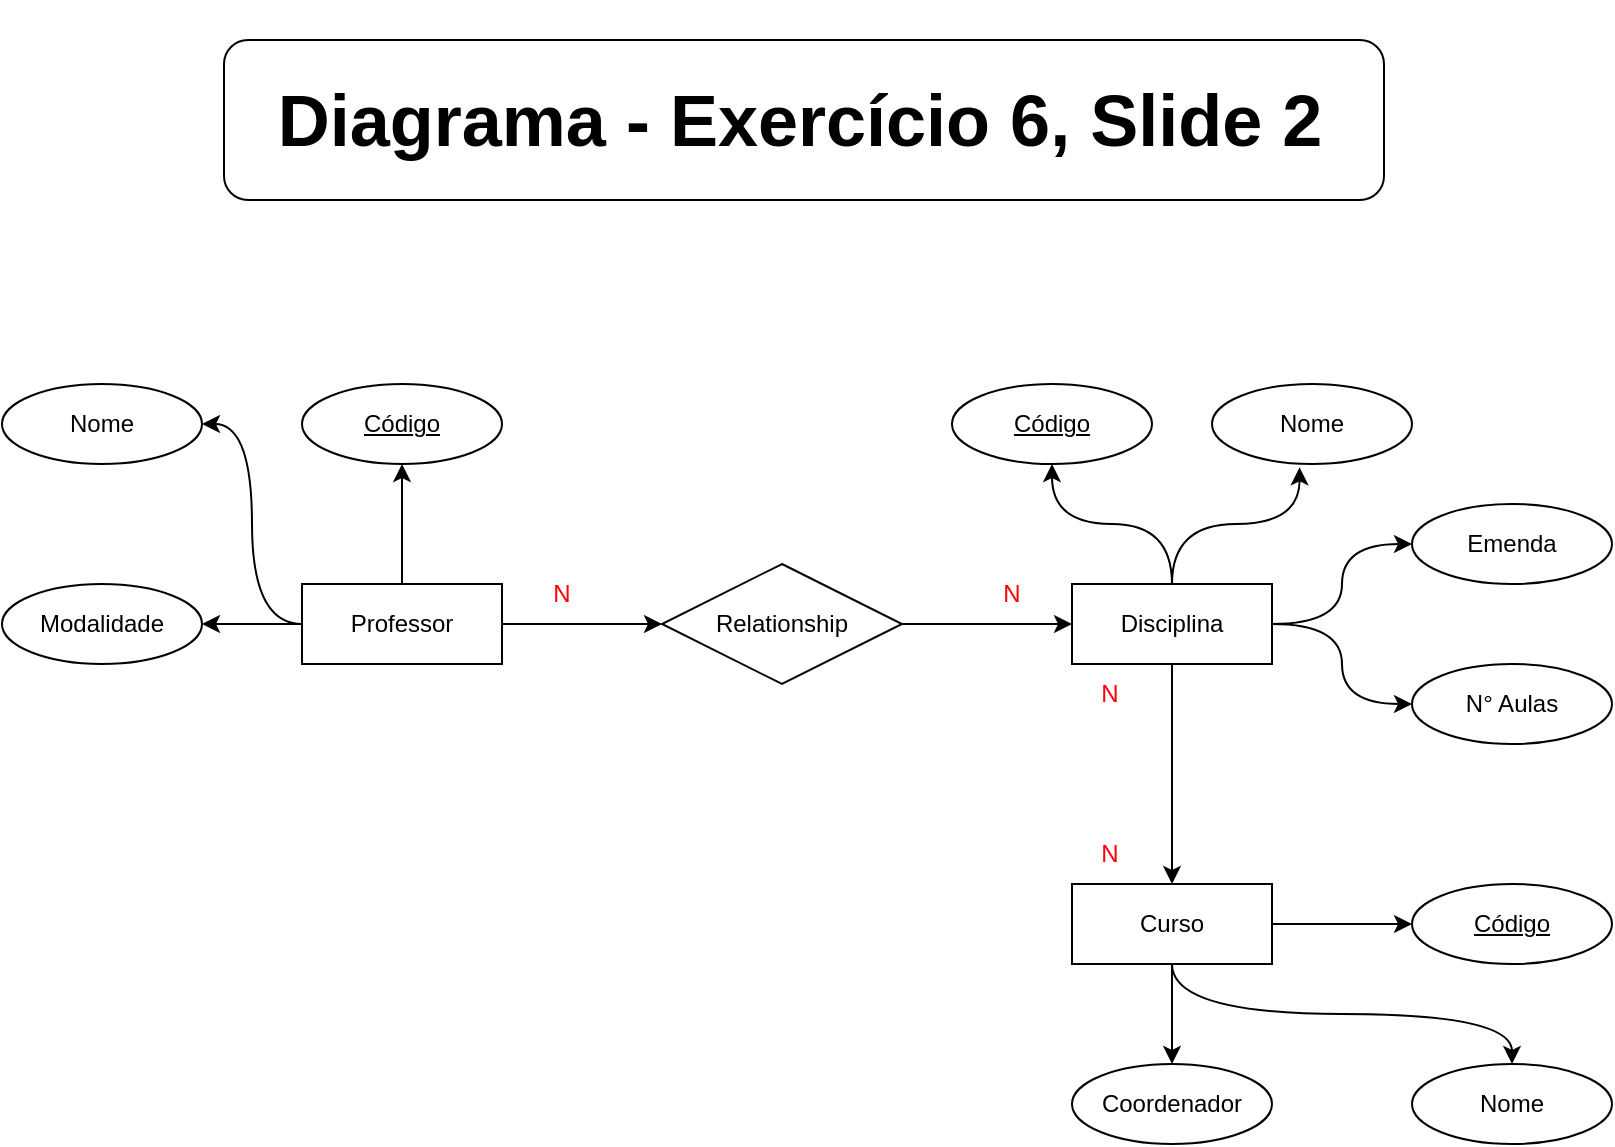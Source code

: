 <mxfile version="21.1.2" type="device">
  <diagram name="Página-1" id="3gBVIBb9Wh5jIU_db34N">
    <mxGraphModel dx="1600" dy="880" grid="1" gridSize="10" guides="1" tooltips="1" connect="1" arrows="1" fold="1" page="1" pageScale="1" pageWidth="1169" pageHeight="827" math="0" shadow="0">
      <root>
        <mxCell id="0" />
        <mxCell id="1" parent="0" />
        <mxCell id="BEc-w5A-bx1WWcr2Gy0V-4" value="Código" style="ellipse;whiteSpace=wrap;html=1;align=center;fontStyle=4;" parent="1" vertex="1">
          <mxGeometry x="576" y="282" width="100" height="40" as="geometry" />
        </mxCell>
        <mxCell id="BEc-w5A-bx1WWcr2Gy0V-5" value="Modalidade" style="ellipse;whiteSpace=wrap;html=1;align=center;" parent="1" vertex="1">
          <mxGeometry x="426" y="382" width="100" height="40" as="geometry" />
        </mxCell>
        <mxCell id="BEc-w5A-bx1WWcr2Gy0V-6" value="Nome" style="ellipse;whiteSpace=wrap;html=1;align=center;" parent="1" vertex="1">
          <mxGeometry x="426" y="282" width="100" height="40" as="geometry" />
        </mxCell>
        <mxCell id="BEc-w5A-bx1WWcr2Gy0V-7" value="Nome" style="ellipse;whiteSpace=wrap;html=1;align=center;" parent="1" vertex="1">
          <mxGeometry x="1031" y="282" width="100" height="40" as="geometry" />
        </mxCell>
        <mxCell id="BEc-w5A-bx1WWcr2Gy0V-9" value="N° Aulas" style="ellipse;whiteSpace=wrap;html=1;align=center;" parent="1" vertex="1">
          <mxGeometry x="1131" y="422" width="100" height="40" as="geometry" />
        </mxCell>
        <mxCell id="BEc-w5A-bx1WWcr2Gy0V-10" value="Emenda" style="ellipse;whiteSpace=wrap;html=1;align=center;" parent="1" vertex="1">
          <mxGeometry x="1131" y="342" width="100" height="40" as="geometry" />
        </mxCell>
        <mxCell id="BEc-w5A-bx1WWcr2Gy0V-23" style="edgeStyle=orthogonalEdgeStyle;rounded=0;orthogonalLoop=1;jettySize=auto;html=1;entryX=0;entryY=0.5;entryDx=0;entryDy=0;" parent="1" source="BEc-w5A-bx1WWcr2Gy0V-11" target="BEc-w5A-bx1WWcr2Gy0V-22" edge="1">
          <mxGeometry relative="1" as="geometry" />
        </mxCell>
        <mxCell id="BEc-w5A-bx1WWcr2Gy0V-26" style="edgeStyle=orthogonalEdgeStyle;rounded=0;orthogonalLoop=1;jettySize=auto;html=1;entryX=1;entryY=0.5;entryDx=0;entryDy=0;" parent="1" source="BEc-w5A-bx1WWcr2Gy0V-11" target="BEc-w5A-bx1WWcr2Gy0V-5" edge="1">
          <mxGeometry relative="1" as="geometry" />
        </mxCell>
        <mxCell id="BEc-w5A-bx1WWcr2Gy0V-28" style="edgeStyle=orthogonalEdgeStyle;rounded=0;orthogonalLoop=1;jettySize=auto;html=1;entryX=0.5;entryY=1;entryDx=0;entryDy=0;" parent="1" source="BEc-w5A-bx1WWcr2Gy0V-11" target="BEc-w5A-bx1WWcr2Gy0V-4" edge="1">
          <mxGeometry relative="1" as="geometry" />
        </mxCell>
        <mxCell id="BEc-w5A-bx1WWcr2Gy0V-29" style="edgeStyle=orthogonalEdgeStyle;rounded=0;orthogonalLoop=1;jettySize=auto;html=1;entryX=1;entryY=0.5;entryDx=0;entryDy=0;curved=1;" parent="1" source="BEc-w5A-bx1WWcr2Gy0V-11" target="BEc-w5A-bx1WWcr2Gy0V-6" edge="1">
          <mxGeometry relative="1" as="geometry" />
        </mxCell>
        <mxCell id="BEc-w5A-bx1WWcr2Gy0V-11" value="Professor" style="whiteSpace=wrap;html=1;align=center;" parent="1" vertex="1">
          <mxGeometry x="576" y="382" width="100" height="40" as="geometry" />
        </mxCell>
        <mxCell id="BEc-w5A-bx1WWcr2Gy0V-25" style="edgeStyle=orthogonalEdgeStyle;rounded=0;orthogonalLoop=1;jettySize=auto;html=1;entryX=0.5;entryY=0;entryDx=0;entryDy=0;" parent="1" source="BEc-w5A-bx1WWcr2Gy0V-13" target="BEc-w5A-bx1WWcr2Gy0V-14" edge="1">
          <mxGeometry relative="1" as="geometry" />
        </mxCell>
        <mxCell id="BEc-w5A-bx1WWcr2Gy0V-30" style="edgeStyle=orthogonalEdgeStyle;rounded=0;orthogonalLoop=1;jettySize=auto;html=1;entryX=0.5;entryY=1;entryDx=0;entryDy=0;elbow=vertical;curved=1;" parent="1" source="BEc-w5A-bx1WWcr2Gy0V-13" target="BEc-w5A-bx1WWcr2Gy0V-17" edge="1">
          <mxGeometry relative="1" as="geometry" />
        </mxCell>
        <mxCell id="BEc-w5A-bx1WWcr2Gy0V-31" style="edgeStyle=orthogonalEdgeStyle;rounded=0;orthogonalLoop=1;jettySize=auto;html=1;entryX=0.438;entryY=1.042;entryDx=0;entryDy=0;entryPerimeter=0;curved=1;" parent="1" source="BEc-w5A-bx1WWcr2Gy0V-13" target="BEc-w5A-bx1WWcr2Gy0V-7" edge="1">
          <mxGeometry relative="1" as="geometry" />
        </mxCell>
        <mxCell id="BEc-w5A-bx1WWcr2Gy0V-32" style="edgeStyle=orthogonalEdgeStyle;rounded=0;orthogonalLoop=1;jettySize=auto;html=1;entryX=0;entryY=0.5;entryDx=0;entryDy=0;curved=1;" parent="1" source="BEc-w5A-bx1WWcr2Gy0V-13" target="BEc-w5A-bx1WWcr2Gy0V-10" edge="1">
          <mxGeometry relative="1" as="geometry" />
        </mxCell>
        <mxCell id="BEc-w5A-bx1WWcr2Gy0V-33" style="edgeStyle=orthogonalEdgeStyle;rounded=0;orthogonalLoop=1;jettySize=auto;html=1;entryX=0;entryY=0.5;entryDx=0;entryDy=0;curved=1;" parent="1" source="BEc-w5A-bx1WWcr2Gy0V-13" target="BEc-w5A-bx1WWcr2Gy0V-9" edge="1">
          <mxGeometry relative="1" as="geometry" />
        </mxCell>
        <mxCell id="BEc-w5A-bx1WWcr2Gy0V-13" value="Disciplina" style="whiteSpace=wrap;html=1;align=center;" parent="1" vertex="1">
          <mxGeometry x="961" y="382" width="100" height="40" as="geometry" />
        </mxCell>
        <mxCell id="BEc-w5A-bx1WWcr2Gy0V-34" style="edgeStyle=orthogonalEdgeStyle;rounded=0;orthogonalLoop=1;jettySize=auto;html=1;entryX=0;entryY=0.5;entryDx=0;entryDy=0;" parent="1" source="BEc-w5A-bx1WWcr2Gy0V-14" target="BEc-w5A-bx1WWcr2Gy0V-19" edge="1">
          <mxGeometry relative="1" as="geometry" />
        </mxCell>
        <mxCell id="BEc-w5A-bx1WWcr2Gy0V-35" style="edgeStyle=orthogonalEdgeStyle;rounded=0;orthogonalLoop=1;jettySize=auto;html=1;exitX=0.5;exitY=1;exitDx=0;exitDy=0;" parent="1" source="BEc-w5A-bx1WWcr2Gy0V-14" target="BEc-w5A-bx1WWcr2Gy0V-20" edge="1">
          <mxGeometry relative="1" as="geometry" />
        </mxCell>
        <mxCell id="BEc-w5A-bx1WWcr2Gy0V-36" style="edgeStyle=orthogonalEdgeStyle;rounded=0;orthogonalLoop=1;jettySize=auto;html=1;exitX=0.5;exitY=1;exitDx=0;exitDy=0;entryX=0.5;entryY=0;entryDx=0;entryDy=0;curved=1;" parent="1" source="BEc-w5A-bx1WWcr2Gy0V-14" target="BEc-w5A-bx1WWcr2Gy0V-21" edge="1">
          <mxGeometry relative="1" as="geometry" />
        </mxCell>
        <mxCell id="BEc-w5A-bx1WWcr2Gy0V-14" value="Curso" style="whiteSpace=wrap;html=1;align=center;" parent="1" vertex="1">
          <mxGeometry x="961" y="532" width="100" height="40" as="geometry" />
        </mxCell>
        <mxCell id="BEc-w5A-bx1WWcr2Gy0V-17" value="Código" style="ellipse;whiteSpace=wrap;html=1;align=center;fontStyle=4;" parent="1" vertex="1">
          <mxGeometry x="901" y="282" width="100" height="40" as="geometry" />
        </mxCell>
        <mxCell id="BEc-w5A-bx1WWcr2Gy0V-19" value="Código" style="ellipse;whiteSpace=wrap;html=1;align=center;fontStyle=4;" parent="1" vertex="1">
          <mxGeometry x="1131" y="532" width="100" height="40" as="geometry" />
        </mxCell>
        <mxCell id="BEc-w5A-bx1WWcr2Gy0V-20" value="Coordenador" style="ellipse;whiteSpace=wrap;html=1;align=center;" parent="1" vertex="1">
          <mxGeometry x="961" y="622" width="100" height="40" as="geometry" />
        </mxCell>
        <mxCell id="BEc-w5A-bx1WWcr2Gy0V-21" value="Nome" style="ellipse;whiteSpace=wrap;html=1;align=center;" parent="1" vertex="1">
          <mxGeometry x="1131" y="622" width="100" height="40" as="geometry" />
        </mxCell>
        <mxCell id="BEc-w5A-bx1WWcr2Gy0V-24" style="edgeStyle=orthogonalEdgeStyle;rounded=0;orthogonalLoop=1;jettySize=auto;html=1;entryX=0;entryY=0.5;entryDx=0;entryDy=0;" parent="1" source="BEc-w5A-bx1WWcr2Gy0V-22" target="BEc-w5A-bx1WWcr2Gy0V-13" edge="1">
          <mxGeometry relative="1" as="geometry" />
        </mxCell>
        <mxCell id="BEc-w5A-bx1WWcr2Gy0V-22" value="Relationship" style="shape=rhombus;perimeter=rhombusPerimeter;whiteSpace=wrap;html=1;align=center;" parent="1" vertex="1">
          <mxGeometry x="756" y="372" width="120" height="60" as="geometry" />
        </mxCell>
        <mxCell id="319kVEhL-qE8RaUZ9dwf-1" value="&lt;font color=&quot;#ff0000&quot;&gt;N&lt;/font&gt;" style="text;html=1;strokeColor=none;fillColor=none;align=center;verticalAlign=middle;whiteSpace=wrap;rounded=0;" vertex="1" parent="1">
          <mxGeometry x="676" y="372" width="60" height="30" as="geometry" />
        </mxCell>
        <mxCell id="319kVEhL-qE8RaUZ9dwf-2" value="&lt;font color=&quot;#ff0000&quot;&gt;N&lt;/font&gt;" style="text;html=1;strokeColor=none;fillColor=none;align=center;verticalAlign=middle;whiteSpace=wrap;rounded=0;" vertex="1" parent="1">
          <mxGeometry x="901" y="372" width="60" height="30" as="geometry" />
        </mxCell>
        <mxCell id="319kVEhL-qE8RaUZ9dwf-3" value="&lt;font color=&quot;#ff0000&quot;&gt;N&lt;/font&gt;" style="text;html=1;strokeColor=none;fillColor=none;align=center;verticalAlign=middle;whiteSpace=wrap;rounded=0;" vertex="1" parent="1">
          <mxGeometry x="950" y="422" width="60" height="30" as="geometry" />
        </mxCell>
        <mxCell id="319kVEhL-qE8RaUZ9dwf-4" value="&lt;font color=&quot;#ff0000&quot;&gt;N&lt;/font&gt;" style="text;html=1;strokeColor=none;fillColor=none;align=center;verticalAlign=middle;whiteSpace=wrap;rounded=0;" vertex="1" parent="1">
          <mxGeometry x="950" y="502" width="60" height="30" as="geometry" />
        </mxCell>
        <mxCell id="319kVEhL-qE8RaUZ9dwf-6" value="" style="rounded=1;whiteSpace=wrap;html=1;fontSize=36;" vertex="1" parent="1">
          <mxGeometry x="537" y="110" width="580" height="80" as="geometry" />
        </mxCell>
        <mxCell id="319kVEhL-qE8RaUZ9dwf-7" value="&lt;span style=&quot;font-size: 36px;&quot;&gt;&lt;b&gt;Diagrama - Exercício 6, Slide 2&lt;/b&gt;&lt;/span&gt;" style="text;html=1;strokeColor=none;fillColor=none;align=center;verticalAlign=middle;whiteSpace=wrap;rounded=0;" vertex="1" parent="1">
          <mxGeometry x="537" y="90" width="576" height="120" as="geometry" />
        </mxCell>
      </root>
    </mxGraphModel>
  </diagram>
</mxfile>
